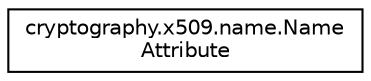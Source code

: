 digraph "Graphical Class Hierarchy"
{
 // LATEX_PDF_SIZE
  edge [fontname="Helvetica",fontsize="10",labelfontname="Helvetica",labelfontsize="10"];
  node [fontname="Helvetica",fontsize="10",shape=record];
  rankdir="LR";
  Node0 [label="cryptography.x509.name.Name\lAttribute",height=0.2,width=0.4,color="black", fillcolor="white", style="filled",URL="$classcryptography_1_1x509_1_1name_1_1NameAttribute.html",tooltip=" "];
}
